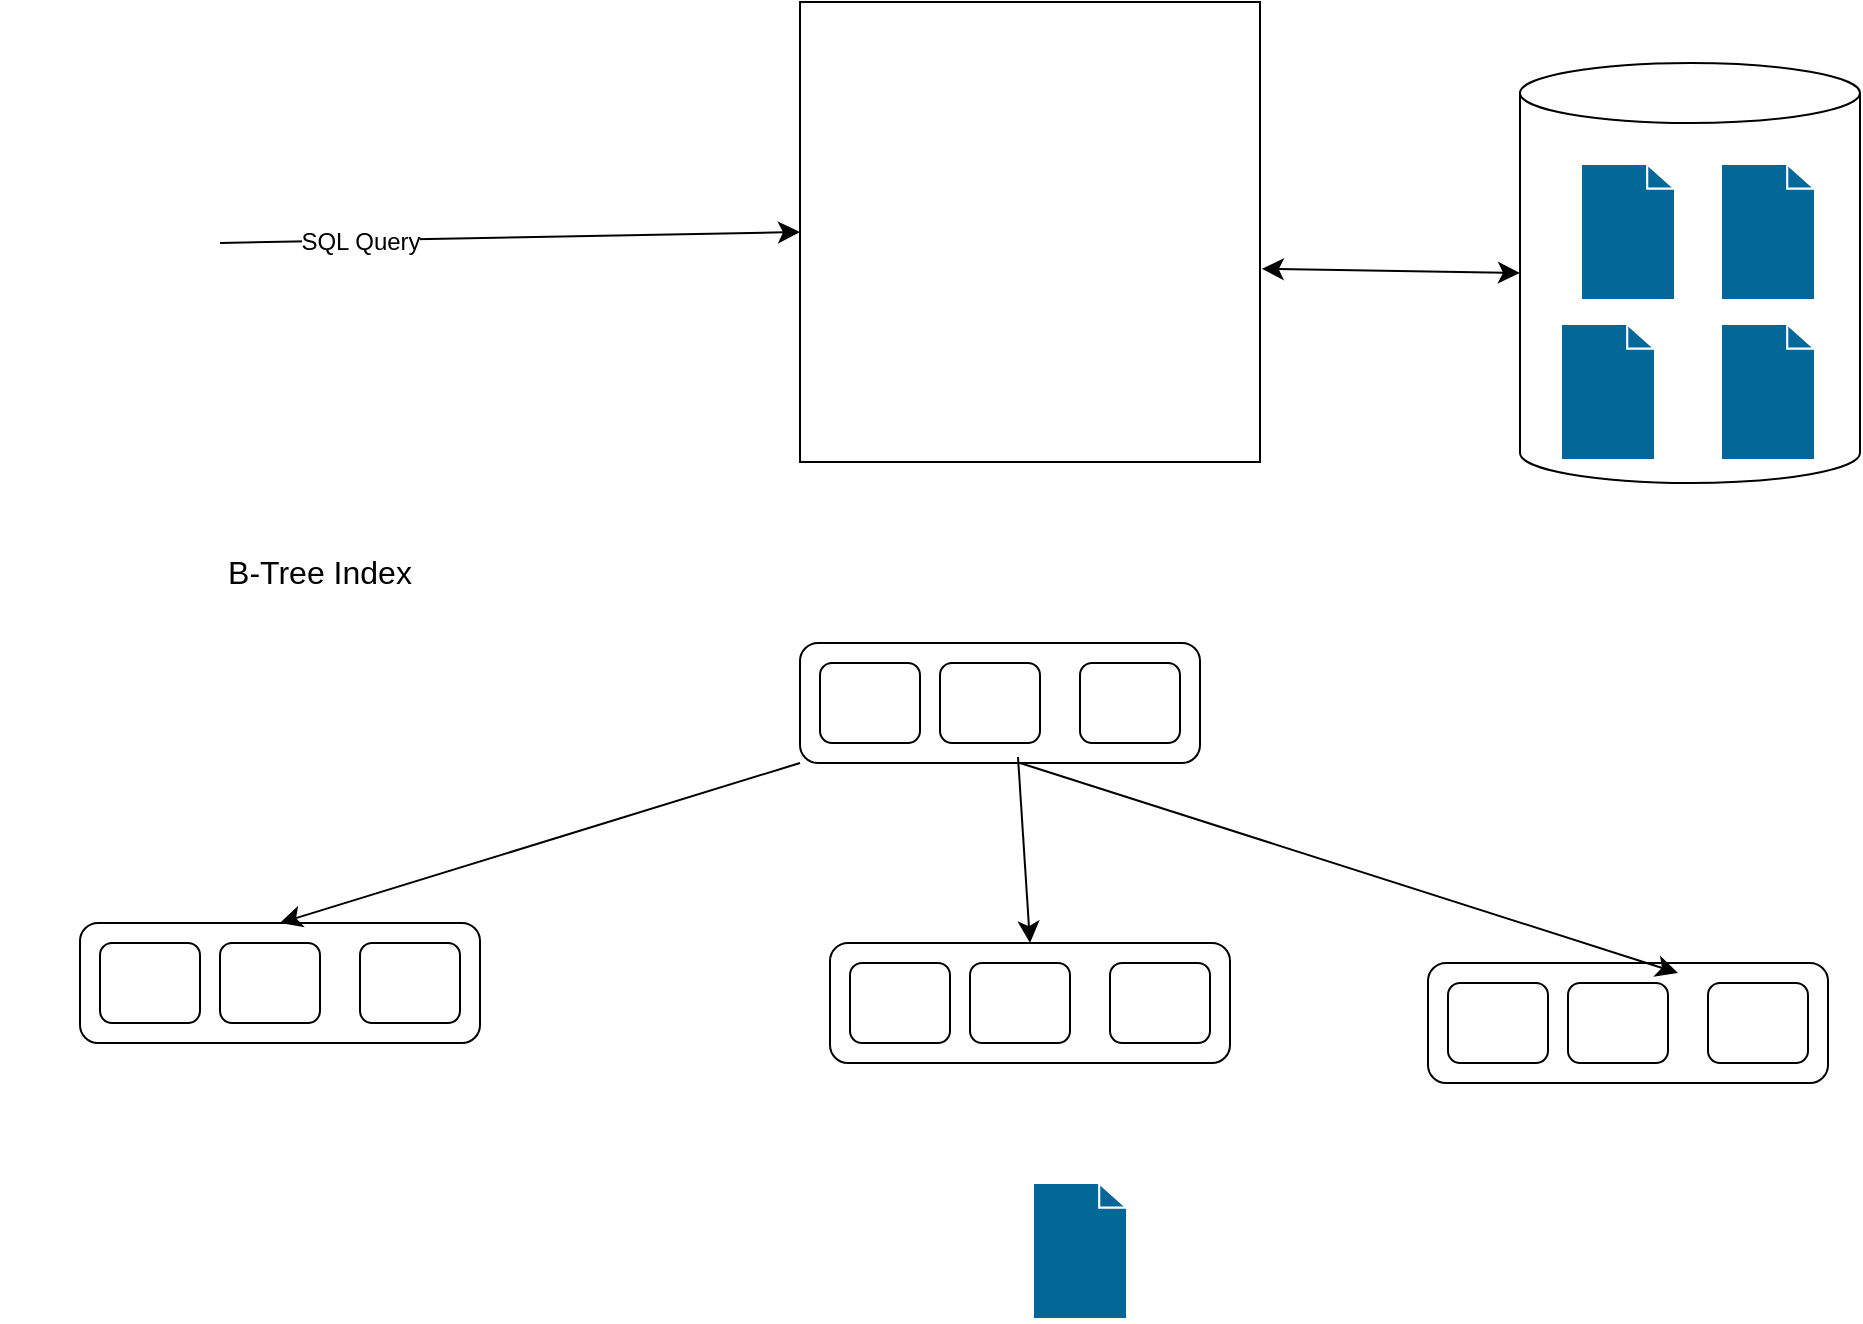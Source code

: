 <mxfile version="28.0.7" pages="2">
  <diagram name="Page-1" id="dG3Pp9h3Y6wqt0aINJYJ">
    <mxGraphModel dx="1426" dy="890" grid="1" gridSize="10" guides="1" tooltips="1" connect="1" arrows="1" fold="1" page="1" pageScale="1" pageWidth="1100" pageHeight="850" math="0" shadow="0">
      <root>
        <mxCell id="0" />
        <mxCell id="1" parent="0" />
        <mxCell id="2umozgm-Ceqt5AvZt1u1-1" value="" style="shape=cylinder3;whiteSpace=wrap;html=1;boundedLbl=1;backgroundOutline=1;size=15;" vertex="1" parent="1">
          <mxGeometry x="770" y="80.5" width="170" height="210" as="geometry" />
        </mxCell>
        <mxCell id="2umozgm-Ceqt5AvZt1u1-2" value="" style="shape=mxgraph.cisco.misc.page_icon;html=1;pointerEvents=1;dashed=0;fillColor=#036897;strokeColor=#ffffff;strokeWidth=2;verticalLabelPosition=bottom;verticalAlign=top;align=center;outlineConnect=0;" vertex="1" parent="1">
          <mxGeometry x="800" y="130.5" width="48" height="69" as="geometry" />
        </mxCell>
        <mxCell id="2umozgm-Ceqt5AvZt1u1-4" value="" style="shape=mxgraph.cisco.misc.page_icon;html=1;pointerEvents=1;dashed=0;fillColor=#036897;strokeColor=#ffffff;strokeWidth=2;verticalLabelPosition=bottom;verticalAlign=top;align=center;outlineConnect=0;" vertex="1" parent="1">
          <mxGeometry x="870" y="210.5" width="48" height="69" as="geometry" />
        </mxCell>
        <mxCell id="2umozgm-Ceqt5AvZt1u1-5" value="" style="shape=mxgraph.cisco.misc.page_icon;html=1;pointerEvents=1;dashed=0;fillColor=#036897;strokeColor=#ffffff;strokeWidth=2;verticalLabelPosition=bottom;verticalAlign=top;align=center;outlineConnect=0;" vertex="1" parent="1">
          <mxGeometry x="790" y="210.5" width="48" height="69" as="geometry" />
        </mxCell>
        <mxCell id="2umozgm-Ceqt5AvZt1u1-6" value="" style="shape=mxgraph.cisco.misc.page_icon;html=1;pointerEvents=1;dashed=0;fillColor=#036897;strokeColor=#ffffff;strokeWidth=2;verticalLabelPosition=bottom;verticalAlign=top;align=center;outlineConnect=0;" vertex="1" parent="1">
          <mxGeometry x="870" y="130.5" width="48" height="69" as="geometry" />
        </mxCell>
        <mxCell id="F3tVMV32XgSYqewY5M-P-1" value="" style="whiteSpace=wrap;html=1;aspect=fixed;" vertex="1" parent="1">
          <mxGeometry x="410" y="50" width="230" height="230" as="geometry" />
        </mxCell>
        <mxCell id="F3tVMV32XgSYqewY5M-P-2" value="" style="endArrow=classic;startArrow=classic;html=1;rounded=0;fontSize=12;startSize=8;endSize=8;curved=1;entryX=0;entryY=0.5;entryDx=0;entryDy=0;entryPerimeter=0;exitX=1.004;exitY=0.58;exitDx=0;exitDy=0;exitPerimeter=0;" edge="1" parent="1" source="F3tVMV32XgSYqewY5M-P-1" target="2umozgm-Ceqt5AvZt1u1-1">
          <mxGeometry width="50" height="50" relative="1" as="geometry">
            <mxPoint x="440" y="290.5" as="sourcePoint" />
            <mxPoint x="490" y="240.5" as="targetPoint" />
          </mxGeometry>
        </mxCell>
        <mxCell id="F3tVMV32XgSYqewY5M-P-3" value="" style="endArrow=classic;html=1;rounded=0;fontSize=12;startSize=8;endSize=8;curved=1;entryX=0;entryY=0.5;entryDx=0;entryDy=0;" edge="1" parent="1" target="F3tVMV32XgSYqewY5M-P-1">
          <mxGeometry width="50" height="50" relative="1" as="geometry">
            <mxPoint x="120" y="170.5" as="sourcePoint" />
            <mxPoint x="490" y="240.5" as="targetPoint" />
          </mxGeometry>
        </mxCell>
        <mxCell id="F3tVMV32XgSYqewY5M-P-4" value="SQL Query" style="edgeLabel;html=1;align=center;verticalAlign=middle;resizable=0;points=[];fontSize=12;" vertex="1" connectable="0" parent="F3tVMV32XgSYqewY5M-P-3">
          <mxGeometry x="-0.517" y="-1" relative="1" as="geometry">
            <mxPoint as="offset" />
          </mxGeometry>
        </mxCell>
        <mxCell id="F3tVMV32XgSYqewY5M-P-5" value="&lt;div style=&quot;text-align: left;&quot;&gt;&lt;span style=&quot;background-color: transparent; color: light-dark(rgb(0, 0, 0), rgb(255, 255, 255));&quot;&gt;B-Tree Index&lt;/span&gt;&lt;/div&gt;&lt;div&gt;&lt;br&gt;&lt;/div&gt;" style="text;strokeColor=none;fillColor=none;html=1;align=center;verticalAlign=middle;whiteSpace=wrap;rounded=0;fontSize=16;" vertex="1" parent="1">
          <mxGeometry x="10" y="279.5" width="320" height="130" as="geometry" />
        </mxCell>
        <mxCell id="F3tVMV32XgSYqewY5M-P-6" value="" style="rounded=1;whiteSpace=wrap;html=1;" vertex="1" parent="1">
          <mxGeometry x="410" y="370.5" width="200" height="60" as="geometry" />
        </mxCell>
        <mxCell id="F3tVMV32XgSYqewY5M-P-15" value="" style="rounded=1;whiteSpace=wrap;html=1;" vertex="1" parent="1">
          <mxGeometry x="550" y="380.5" width="50" height="40" as="geometry" />
        </mxCell>
        <mxCell id="F3tVMV32XgSYqewY5M-P-16" value="" style="rounded=1;whiteSpace=wrap;html=1;" vertex="1" parent="1">
          <mxGeometry x="480" y="380.5" width="50" height="40" as="geometry" />
        </mxCell>
        <mxCell id="F3tVMV32XgSYqewY5M-P-17" value="" style="rounded=1;whiteSpace=wrap;html=1;" vertex="1" parent="1">
          <mxGeometry x="420" y="380.5" width="50" height="40" as="geometry" />
        </mxCell>
        <mxCell id="F3tVMV32XgSYqewY5M-P-18" value="" style="rounded=1;whiteSpace=wrap;html=1;" vertex="1" parent="1">
          <mxGeometry x="50" y="510.5" width="200" height="60" as="geometry" />
        </mxCell>
        <mxCell id="F3tVMV32XgSYqewY5M-P-19" value="" style="rounded=1;whiteSpace=wrap;html=1;" vertex="1" parent="1">
          <mxGeometry x="190" y="520.5" width="50" height="40" as="geometry" />
        </mxCell>
        <mxCell id="F3tVMV32XgSYqewY5M-P-20" value="" style="rounded=1;whiteSpace=wrap;html=1;" vertex="1" parent="1">
          <mxGeometry x="120" y="520.5" width="50" height="40" as="geometry" />
        </mxCell>
        <mxCell id="F3tVMV32XgSYqewY5M-P-21" value="" style="rounded=1;whiteSpace=wrap;html=1;" vertex="1" parent="1">
          <mxGeometry x="60" y="520.5" width="50" height="40" as="geometry" />
        </mxCell>
        <mxCell id="F3tVMV32XgSYqewY5M-P-22" value="" style="rounded=1;whiteSpace=wrap;html=1;" vertex="1" parent="1">
          <mxGeometry x="425" y="520.5" width="200" height="60" as="geometry" />
        </mxCell>
        <mxCell id="F3tVMV32XgSYqewY5M-P-23" value="" style="rounded=1;whiteSpace=wrap;html=1;" vertex="1" parent="1">
          <mxGeometry x="565" y="530.5" width="50" height="40" as="geometry" />
        </mxCell>
        <mxCell id="F3tVMV32XgSYqewY5M-P-24" value="" style="rounded=1;whiteSpace=wrap;html=1;" vertex="1" parent="1">
          <mxGeometry x="495" y="530.5" width="50" height="40" as="geometry" />
        </mxCell>
        <mxCell id="F3tVMV32XgSYqewY5M-P-25" value="" style="rounded=1;whiteSpace=wrap;html=1;" vertex="1" parent="1">
          <mxGeometry x="435" y="530.5" width="50" height="40" as="geometry" />
        </mxCell>
        <mxCell id="F3tVMV32XgSYqewY5M-P-26" value="" style="rounded=1;whiteSpace=wrap;html=1;" vertex="1" parent="1">
          <mxGeometry x="724" y="530.5" width="200" height="60" as="geometry" />
        </mxCell>
        <mxCell id="F3tVMV32XgSYqewY5M-P-27" value="" style="rounded=1;whiteSpace=wrap;html=1;" vertex="1" parent="1">
          <mxGeometry x="864" y="540.5" width="50" height="40" as="geometry" />
        </mxCell>
        <mxCell id="F3tVMV32XgSYqewY5M-P-28" value="" style="rounded=1;whiteSpace=wrap;html=1;" vertex="1" parent="1">
          <mxGeometry x="794" y="540.5" width="50" height="40" as="geometry" />
        </mxCell>
        <mxCell id="F3tVMV32XgSYqewY5M-P-29" value="" style="rounded=1;whiteSpace=wrap;html=1;" vertex="1" parent="1">
          <mxGeometry x="734" y="540.5" width="50" height="40" as="geometry" />
        </mxCell>
        <mxCell id="F3tVMV32XgSYqewY5M-P-30" value="" style="endArrow=classic;html=1;rounded=0;fontSize=12;startSize=8;endSize=8;curved=1;exitX=0;exitY=1;exitDx=0;exitDy=0;entryX=0.5;entryY=0;entryDx=0;entryDy=0;" edge="1" parent="1" source="F3tVMV32XgSYqewY5M-P-6" target="F3tVMV32XgSYqewY5M-P-18">
          <mxGeometry width="50" height="50" relative="1" as="geometry">
            <mxPoint x="440" y="290.5" as="sourcePoint" />
            <mxPoint x="490" y="240.5" as="targetPoint" />
          </mxGeometry>
        </mxCell>
        <mxCell id="F3tVMV32XgSYqewY5M-P-31" value="" style="endArrow=classic;html=1;rounded=0;fontSize=12;startSize=8;endSize=8;curved=1;entryX=0.625;entryY=0.083;entryDx=0;entryDy=0;entryPerimeter=0;" edge="1" parent="1" target="F3tVMV32XgSYqewY5M-P-26">
          <mxGeometry width="50" height="50" relative="1" as="geometry">
            <mxPoint x="520" y="430.5" as="sourcePoint" />
            <mxPoint x="280" y="550.5" as="targetPoint" />
          </mxGeometry>
        </mxCell>
        <mxCell id="F3tVMV32XgSYqewY5M-P-32" value="" style="endArrow=classic;html=1;rounded=0;fontSize=12;startSize=8;endSize=8;curved=1;exitX=0.545;exitY=0.95;exitDx=0;exitDy=0;entryX=0.5;entryY=0;entryDx=0;entryDy=0;exitPerimeter=0;" edge="1" parent="1" source="F3tVMV32XgSYqewY5M-P-6" target="F3tVMV32XgSYqewY5M-P-22">
          <mxGeometry width="50" height="50" relative="1" as="geometry">
            <mxPoint x="540" y="470.5" as="sourcePoint" />
            <mxPoint x="280" y="550.5" as="targetPoint" />
          </mxGeometry>
        </mxCell>
        <mxCell id="F3tVMV32XgSYqewY5M-P-33" value="" style="shape=mxgraph.cisco.misc.page_icon;html=1;pointerEvents=1;dashed=0;fillColor=#036897;strokeColor=#ffffff;strokeWidth=2;verticalLabelPosition=bottom;verticalAlign=top;align=center;outlineConnect=0;" vertex="1" parent="1">
          <mxGeometry x="526" y="640" width="48" height="69" as="geometry" />
        </mxCell>
      </root>
    </mxGraphModel>
  </diagram>
  <diagram id="m8mgiEtrDWshmw4CuS87" name="Page-2">
    <mxGraphModel dx="1426" dy="890" grid="0" gridSize="10" guides="1" tooltips="1" connect="1" arrows="1" fold="1" page="0" pageScale="1" pageWidth="1100" pageHeight="850" math="0" shadow="0">
      <root>
        <mxCell id="0" />
        <mxCell id="1" parent="0" />
      </root>
    </mxGraphModel>
  </diagram>
</mxfile>
